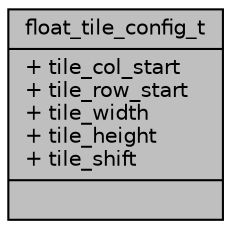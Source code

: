 digraph "float_tile_config_t"
{
 // INTERACTIVE_SVG=YES
 // LATEX_PDF_SIZE
  bgcolor="transparent";
  edge [fontname="Helvetica",fontsize="10",labelfontname="Helvetica",labelfontsize="10"];
  node [fontname="Helvetica",fontsize="10",shape=record];
  Node1 [label="{float_tile_config_t\n|+ tile_col_start\l+ tile_row_start\l+ tile_width\l+ tile_height\l+ tile_shift\l|}",height=0.2,width=0.4,color="black", fillcolor="grey75", style="filled", fontcolor="black",tooltip=" "];
}
